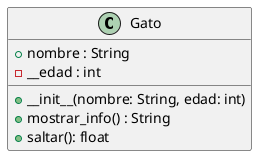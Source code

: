 @startuml

class Gato {
  + nombre : String
  - __edad : int
  + __init__(nombre: String, edad: int)
  + mostrar_info() : String
  + saltar(): float
}

@enduml
